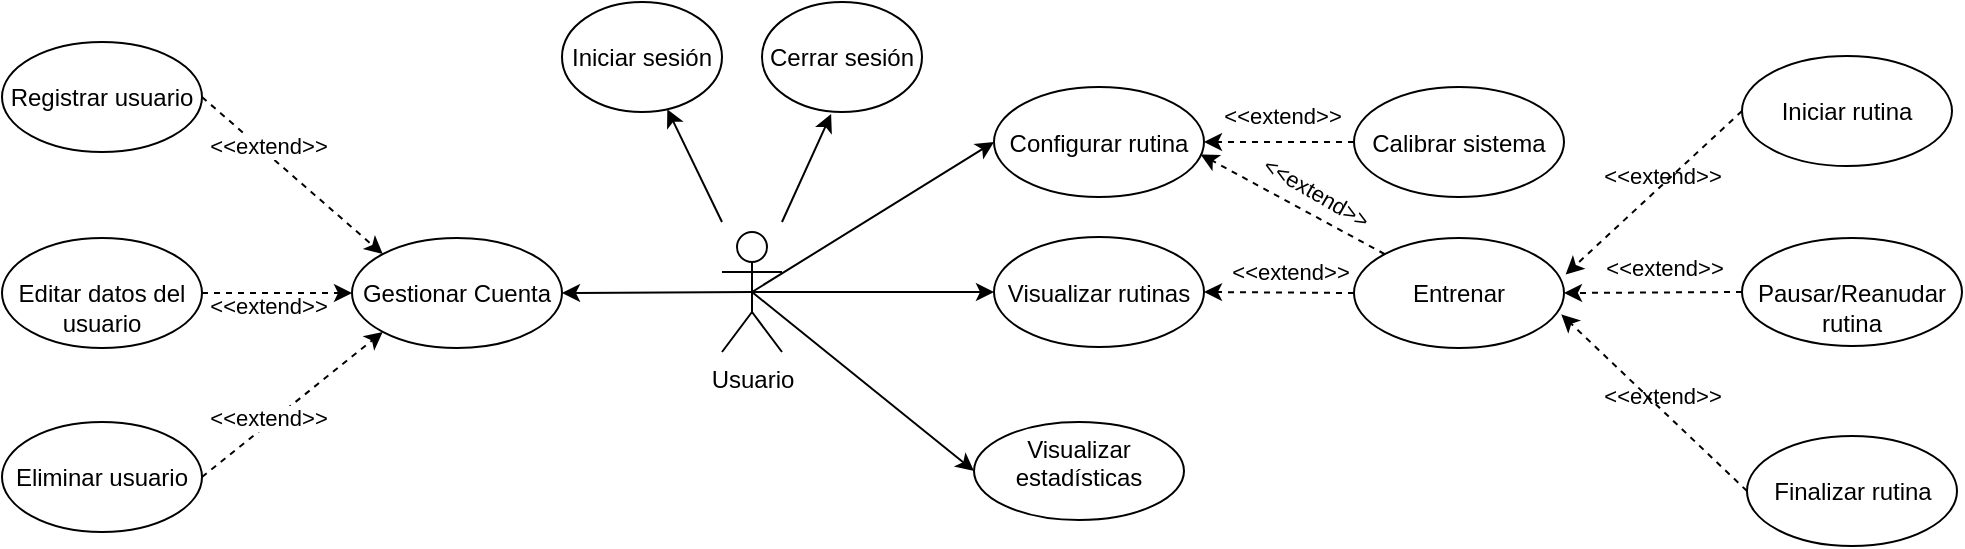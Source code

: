 <mxfile>
    <diagram id="_4jlmEs8nAf0eOCnK_hf" name="Page-1">
        <mxGraphModel dx="1686" dy="1680" grid="1" gridSize="10" guides="1" tooltips="1" connect="1" arrows="1" fold="1" page="1" pageScale="1" pageWidth="1100" pageHeight="850" math="0" shadow="0">
            <root>
                <mxCell id="0"/>
                <mxCell id="1" parent="0"/>
                <mxCell id="6" value="" style="edgeStyle=none;html=1;" parent="1" target="5" edge="1">
                    <mxGeometry relative="1" as="geometry">
                        <mxPoint x="400" y="403" as="sourcePoint"/>
                    </mxGeometry>
                </mxCell>
                <mxCell id="64" style="edgeStyle=none;html=1;exitX=0.5;exitY=0.5;exitDx=0;exitDy=0;exitPerimeter=0;entryX=1;entryY=0.5;entryDx=0;entryDy=0;" parent="1" source="2" target="9" edge="1">
                    <mxGeometry relative="1" as="geometry"/>
                </mxCell>
                <mxCell id="66" style="edgeStyle=none;html=1;exitX=0.5;exitY=0.5;exitDx=0;exitDy=0;exitPerimeter=0;entryX=0;entryY=0.5;entryDx=0;entryDy=0;" parent="1" source="2" target="65" edge="1">
                    <mxGeometry relative="1" as="geometry"/>
                </mxCell>
                <mxCell id="93" style="edgeStyle=none;html=1;exitX=0.5;exitY=0.5;exitDx=0;exitDy=0;exitPerimeter=0;entryX=0;entryY=0.5;entryDx=0;entryDy=0;" parent="1" source="2" target="45" edge="1">
                    <mxGeometry relative="1" as="geometry"/>
                </mxCell>
                <mxCell id="97" style="edgeStyle=none;html=1;exitX=0.5;exitY=0.5;exitDx=0;exitDy=0;exitPerimeter=0;entryX=0;entryY=0.5;entryDx=0;entryDy=0;" parent="1" source="2" target="96" edge="1">
                    <mxGeometry relative="1" as="geometry"/>
                </mxCell>
                <mxCell id="2" value="Usuario" style="shape=umlActor;verticalLabelPosition=bottom;verticalAlign=top;html=1;outlineConnect=0;" parent="1" vertex="1">
                    <mxGeometry x="400" y="408" width="30" height="60" as="geometry"/>
                </mxCell>
                <mxCell id="5" value="&lt;br&gt;Iniciar sesión" style="ellipse;whiteSpace=wrap;html=1;verticalAlign=top;" parent="1" vertex="1">
                    <mxGeometry x="320" y="293" width="80" height="55" as="geometry"/>
                </mxCell>
                <mxCell id="7" value="&lt;br&gt;Cerrar sesión" style="ellipse;whiteSpace=wrap;html=1;verticalAlign=top;" parent="1" vertex="1">
                    <mxGeometry x="420" y="293" width="80" height="55" as="geometry"/>
                </mxCell>
                <mxCell id="8" value="" style="endArrow=classic;html=1;entryX=0.432;entryY=1.019;entryDx=0;entryDy=0;entryPerimeter=0;" parent="1" target="7" edge="1">
                    <mxGeometry width="50" height="50" relative="1" as="geometry">
                        <mxPoint x="430" y="403" as="sourcePoint"/>
                        <mxPoint x="510" y="433" as="targetPoint"/>
                    </mxGeometry>
                </mxCell>
                <mxCell id="9" value="&lt;br&gt;Gestionar Cuenta" style="ellipse;whiteSpace=wrap;html=1;verticalAlign=top;" parent="1" vertex="1">
                    <mxGeometry x="215" y="411" width="105" height="55" as="geometry"/>
                </mxCell>
                <mxCell id="22" style="edgeStyle=none;html=1;exitX=1;exitY=0.5;exitDx=0;exitDy=0;entryX=0;entryY=0;entryDx=0;entryDy=0;dashed=1;" parent="1" source="11" target="9" edge="1">
                    <mxGeometry relative="1" as="geometry"/>
                </mxCell>
                <mxCell id="28" value="&amp;lt;&amp;lt;extend&amp;gt;&amp;gt;" style="edgeLabel;html=1;align=center;verticalAlign=middle;resizable=0;points=[];" parent="22" vertex="1" connectable="0">
                    <mxGeometry x="-0.379" relative="1" as="geometry">
                        <mxPoint x="5" as="offset"/>
                    </mxGeometry>
                </mxCell>
                <mxCell id="11" value="&lt;br&gt;Registrar usuario" style="ellipse;whiteSpace=wrap;html=1;verticalAlign=top;" parent="1" vertex="1">
                    <mxGeometry x="40" y="313" width="100" height="55" as="geometry"/>
                </mxCell>
                <mxCell id="20" style="edgeStyle=none;html=1;exitX=1;exitY=0.5;exitDx=0;exitDy=0;entryX=0;entryY=0.5;entryDx=0;entryDy=0;dashed=1;" parent="1" source="14" target="9" edge="1">
                    <mxGeometry relative="1" as="geometry"/>
                </mxCell>
                <mxCell id="14" value="&lt;br&gt;Editar datos del usuario" style="ellipse;whiteSpace=wrap;html=1;verticalAlign=top;" parent="1" vertex="1">
                    <mxGeometry x="40" y="411" width="100" height="55" as="geometry"/>
                </mxCell>
                <mxCell id="21" style="edgeStyle=none;html=1;exitX=1;exitY=0.5;exitDx=0;exitDy=0;entryX=0;entryY=1;entryDx=0;entryDy=0;dashed=1;" parent="1" source="15" target="9" edge="1">
                    <mxGeometry relative="1" as="geometry"/>
                </mxCell>
                <mxCell id="26" value="&amp;lt;&amp;lt;extend&amp;gt;&amp;gt;" style="edgeLabel;html=1;align=center;verticalAlign=middle;resizable=0;points=[];" parent="21" vertex="1" connectable="0">
                    <mxGeometry x="-0.177" relative="1" as="geometry">
                        <mxPoint x="-4" as="offset"/>
                    </mxGeometry>
                </mxCell>
                <mxCell id="27" value="&amp;lt;&amp;lt;extend&amp;gt;&amp;gt;" style="edgeLabel;html=1;align=center;verticalAlign=middle;resizable=0;points=[];" parent="21" vertex="1" connectable="0">
                    <mxGeometry x="-0.177" relative="1" as="geometry">
                        <mxPoint x="-4" y="-56" as="offset"/>
                    </mxGeometry>
                </mxCell>
                <mxCell id="15" value="&lt;br&gt;Eliminar usuario" style="ellipse;whiteSpace=wrap;html=1;verticalAlign=top;" parent="1" vertex="1">
                    <mxGeometry x="40" y="503" width="100" height="55" as="geometry"/>
                </mxCell>
                <mxCell id="45" value="&lt;br&gt;Configurar rutina" style="ellipse;whiteSpace=wrap;html=1;verticalAlign=top;" parent="1" vertex="1">
                    <mxGeometry x="536" y="335.5" width="105" height="55" as="geometry"/>
                </mxCell>
                <mxCell id="65" value="Visualizar estadísticas" style="ellipse;whiteSpace=wrap;html=1;verticalAlign=top;" parent="1" vertex="1">
                    <mxGeometry x="526" y="503" width="105" height="49" as="geometry"/>
                </mxCell>
                <mxCell id="80" style="edgeStyle=none;html=1;exitX=0;exitY=0;exitDx=0;exitDy=0;entryX=0.984;entryY=0.613;entryDx=0;entryDy=0;entryPerimeter=0;dashed=1;" parent="1" source="79" target="45" edge="1">
                    <mxGeometry relative="1" as="geometry">
                        <mxPoint x="858" y="407.5" as="sourcePoint"/>
                    </mxGeometry>
                </mxCell>
                <mxCell id="81" value="&amp;lt;&amp;lt;extend&amp;gt;&amp;gt;" style="edgeLabel;html=1;align=center;verticalAlign=middle;resizable=0;points=[];" parent="80" vertex="1" connectable="0">
                    <mxGeometry x="-0.245" y="-2" relative="1" as="geometry">
                        <mxPoint x="-18" y="-49" as="offset"/>
                    </mxGeometry>
                </mxCell>
                <mxCell id="99" value="&amp;lt;&amp;lt;extend&amp;gt;&amp;gt;" style="edgeLabel;html=1;align=center;verticalAlign=middle;resizable=0;points=[];rotation=30;" parent="80" vertex="1" connectable="0">
                    <mxGeometry x="-0.245" y="-2" relative="1" as="geometry">
                        <mxPoint x="-1" y="-11" as="offset"/>
                    </mxGeometry>
                </mxCell>
                <mxCell id="100" value="&amp;lt;&amp;lt;extend&amp;gt;&amp;gt;" style="edgeLabel;html=1;align=center;verticalAlign=middle;resizable=0;points=[];" parent="80" vertex="1" connectable="0">
                    <mxGeometry x="-0.245" y="-2" relative="1" as="geometry">
                        <mxPoint x="-14" y="29" as="offset"/>
                    </mxGeometry>
                </mxCell>
                <mxCell id="110" value="&amp;lt;&amp;lt;extend&amp;gt;&amp;gt;" style="edgeLabel;html=1;align=center;verticalAlign=middle;resizable=0;points=[];rotation=0;" vertex="1" connectable="0" parent="80">
                    <mxGeometry x="-0.245" y="-2" relative="1" as="geometry">
                        <mxPoint x="173" y="27" as="offset"/>
                    </mxGeometry>
                </mxCell>
                <mxCell id="111" value="&amp;lt;&amp;lt;extend&amp;gt;&amp;gt;" style="edgeLabel;html=1;align=center;verticalAlign=middle;resizable=0;points=[];rotation=0;" vertex="1" connectable="0" parent="80">
                    <mxGeometry x="-0.245" y="-2" relative="1" as="geometry">
                        <mxPoint x="172" y="-19" as="offset"/>
                    </mxGeometry>
                </mxCell>
                <mxCell id="113" value="&amp;lt;&amp;lt;extend&amp;gt;&amp;gt;" style="edgeLabel;html=1;align=center;verticalAlign=middle;resizable=0;points=[];rotation=0;" vertex="1" connectable="0" parent="80">
                    <mxGeometry x="-0.245" y="-2" relative="1" as="geometry">
                        <mxPoint x="172" y="91" as="offset"/>
                    </mxGeometry>
                </mxCell>
                <mxCell id="98" style="edgeStyle=none;html=1;exitX=0;exitY=0.5;exitDx=0;exitDy=0;entryX=1;entryY=0.5;entryDx=0;entryDy=0;dashed=1;" parent="1" source="79" target="96" edge="1">
                    <mxGeometry relative="1" as="geometry"/>
                </mxCell>
                <mxCell id="79" value="&lt;br&gt;Entrenar" style="ellipse;whiteSpace=wrap;html=1;verticalAlign=top;" parent="1" vertex="1">
                    <mxGeometry x="716" y="411" width="105" height="55" as="geometry"/>
                </mxCell>
                <mxCell id="94" style="edgeStyle=none;html=1;exitX=0;exitY=0.5;exitDx=0;exitDy=0;entryX=1;entryY=0.5;entryDx=0;entryDy=0;dashed=1;" parent="1" source="101" target="45" edge="1">
                    <mxGeometry relative="1" as="geometry">
                        <mxPoint x="728.0" y="363" as="sourcePoint"/>
                    </mxGeometry>
                </mxCell>
                <mxCell id="96" value="&lt;br&gt;Visualizar rutinas" style="ellipse;whiteSpace=wrap;html=1;verticalAlign=top;" parent="1" vertex="1">
                    <mxGeometry x="536" y="410.5" width="105" height="55" as="geometry"/>
                </mxCell>
                <mxCell id="101" value="&lt;br&gt;Calibrar sistema" style="ellipse;whiteSpace=wrap;html=1;verticalAlign=top;" parent="1" vertex="1">
                    <mxGeometry x="716" y="335.5" width="105" height="55" as="geometry"/>
                </mxCell>
                <mxCell id="105" style="edgeStyle=none;html=1;exitX=0;exitY=0.5;exitDx=0;exitDy=0;entryX=1;entryY=0.5;entryDx=0;entryDy=0;dashed=1;" parent="1" source="102" target="79" edge="1">
                    <mxGeometry relative="1" as="geometry"/>
                </mxCell>
                <mxCell id="102" value="&lt;br&gt;Pausar/Reanudar rutina" style="ellipse;whiteSpace=wrap;html=1;verticalAlign=top;" parent="1" vertex="1">
                    <mxGeometry x="910" y="411" width="110" height="54" as="geometry"/>
                </mxCell>
                <mxCell id="104" style="edgeStyle=none;html=1;exitX=0;exitY=0.5;exitDx=0;exitDy=0;entryX=1.008;entryY=0.331;entryDx=0;entryDy=0;entryPerimeter=0;dashed=1;" parent="1" source="103" target="79" edge="1">
                    <mxGeometry relative="1" as="geometry"/>
                </mxCell>
                <mxCell id="103" value="&lt;br&gt;Iniciar rutina" style="ellipse;whiteSpace=wrap;html=1;verticalAlign=top;" parent="1" vertex="1">
                    <mxGeometry x="910" y="320" width="105" height="55" as="geometry"/>
                </mxCell>
                <mxCell id="107" style="edgeStyle=none;html=1;exitX=0;exitY=0.5;exitDx=0;exitDy=0;entryX=0.987;entryY=0.694;entryDx=0;entryDy=0;entryPerimeter=0;dashed=1;" parent="1" source="106" target="79" edge="1">
                    <mxGeometry relative="1" as="geometry"/>
                </mxCell>
                <mxCell id="106" value="&lt;br&gt;Finalizar rutina" style="ellipse;whiteSpace=wrap;html=1;verticalAlign=top;" parent="1" vertex="1">
                    <mxGeometry x="912.5" y="510" width="105" height="55" as="geometry"/>
                </mxCell>
            </root>
        </mxGraphModel>
    </diagram>
</mxfile>